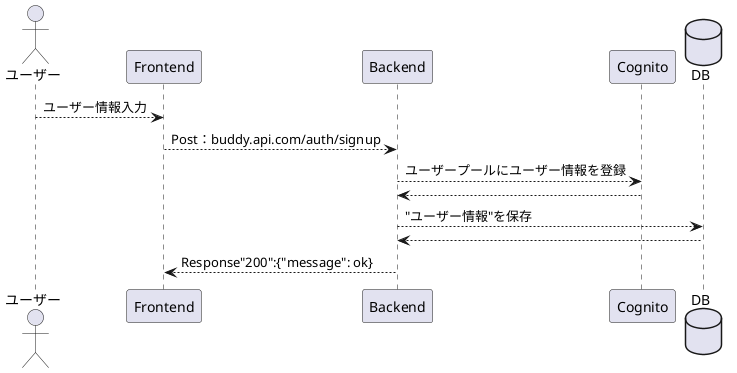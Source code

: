 @startuml SignUp
Actor ユーザー
Participant Frontend as Front
Participant Backend as Back
Participant Cognito
database DB


ユーザー --> Front: ユーザー情報入力
Front --> Back: Post：buddy.api.com/auth/signup
Back --> Cognito: ユーザープールにユーザー情報を登録
Cognito --> Back
Back --> DB: "ユーザー情報"を保存
DB --> Back
Back --> Front: Response"200":{"message": ok}
@enduml